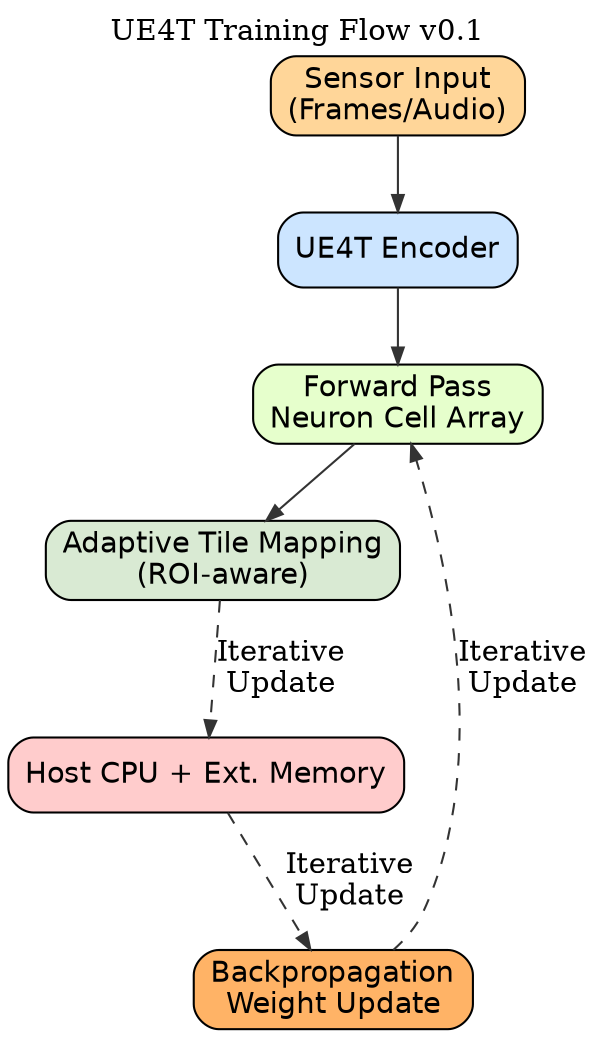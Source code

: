 digraph NMC_TRAIN {
  label = "UE4T Training Flow v0.1";
  labelloc = "t";

  rankdir=TB;
  node [shape=box, style="rounded,filled", fontname="Helvetica"];
  edge [color="#333333", arrowsize=0.8];

  sensor [label="Sensor Input\n(Frames/Audio)", fillcolor="#FFD699"];
  enc [label="UE4T Encoder", fillcolor="#CCE5FF"];
  forward [label="Forward Pass\nNeuron Cell Array", fillcolor="#E6FFCC"];
  adapt [label="Adaptive Tile Mapping\n(ROI-aware)", fillcolor="#D9EAD3"];
  host [label="Host CPU + Ext. Memory", fillcolor="#FFCCCC"];
  backprop [label="Backpropagation\nWeight Update", fillcolor="#FFB366"];

  sensor -> enc -> forward -> adapt;
  adapt -> host -> backprop -> forward [style=dashed, label="Iterative\nUpdate"];
}
